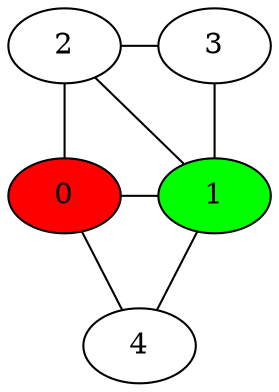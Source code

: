 graph G { 
	2 -- 3;
	2 -- 1;
	2 -- 0;
	3 -- 1;
	0 -- 1;
	0 -- 4;
	1 -- 4;
	{rank=same 0 1}
	{rank=same 2 3}
    1 [style=filled, fillcolor=green]
	0 [style=filled, fillcolor=red]
}